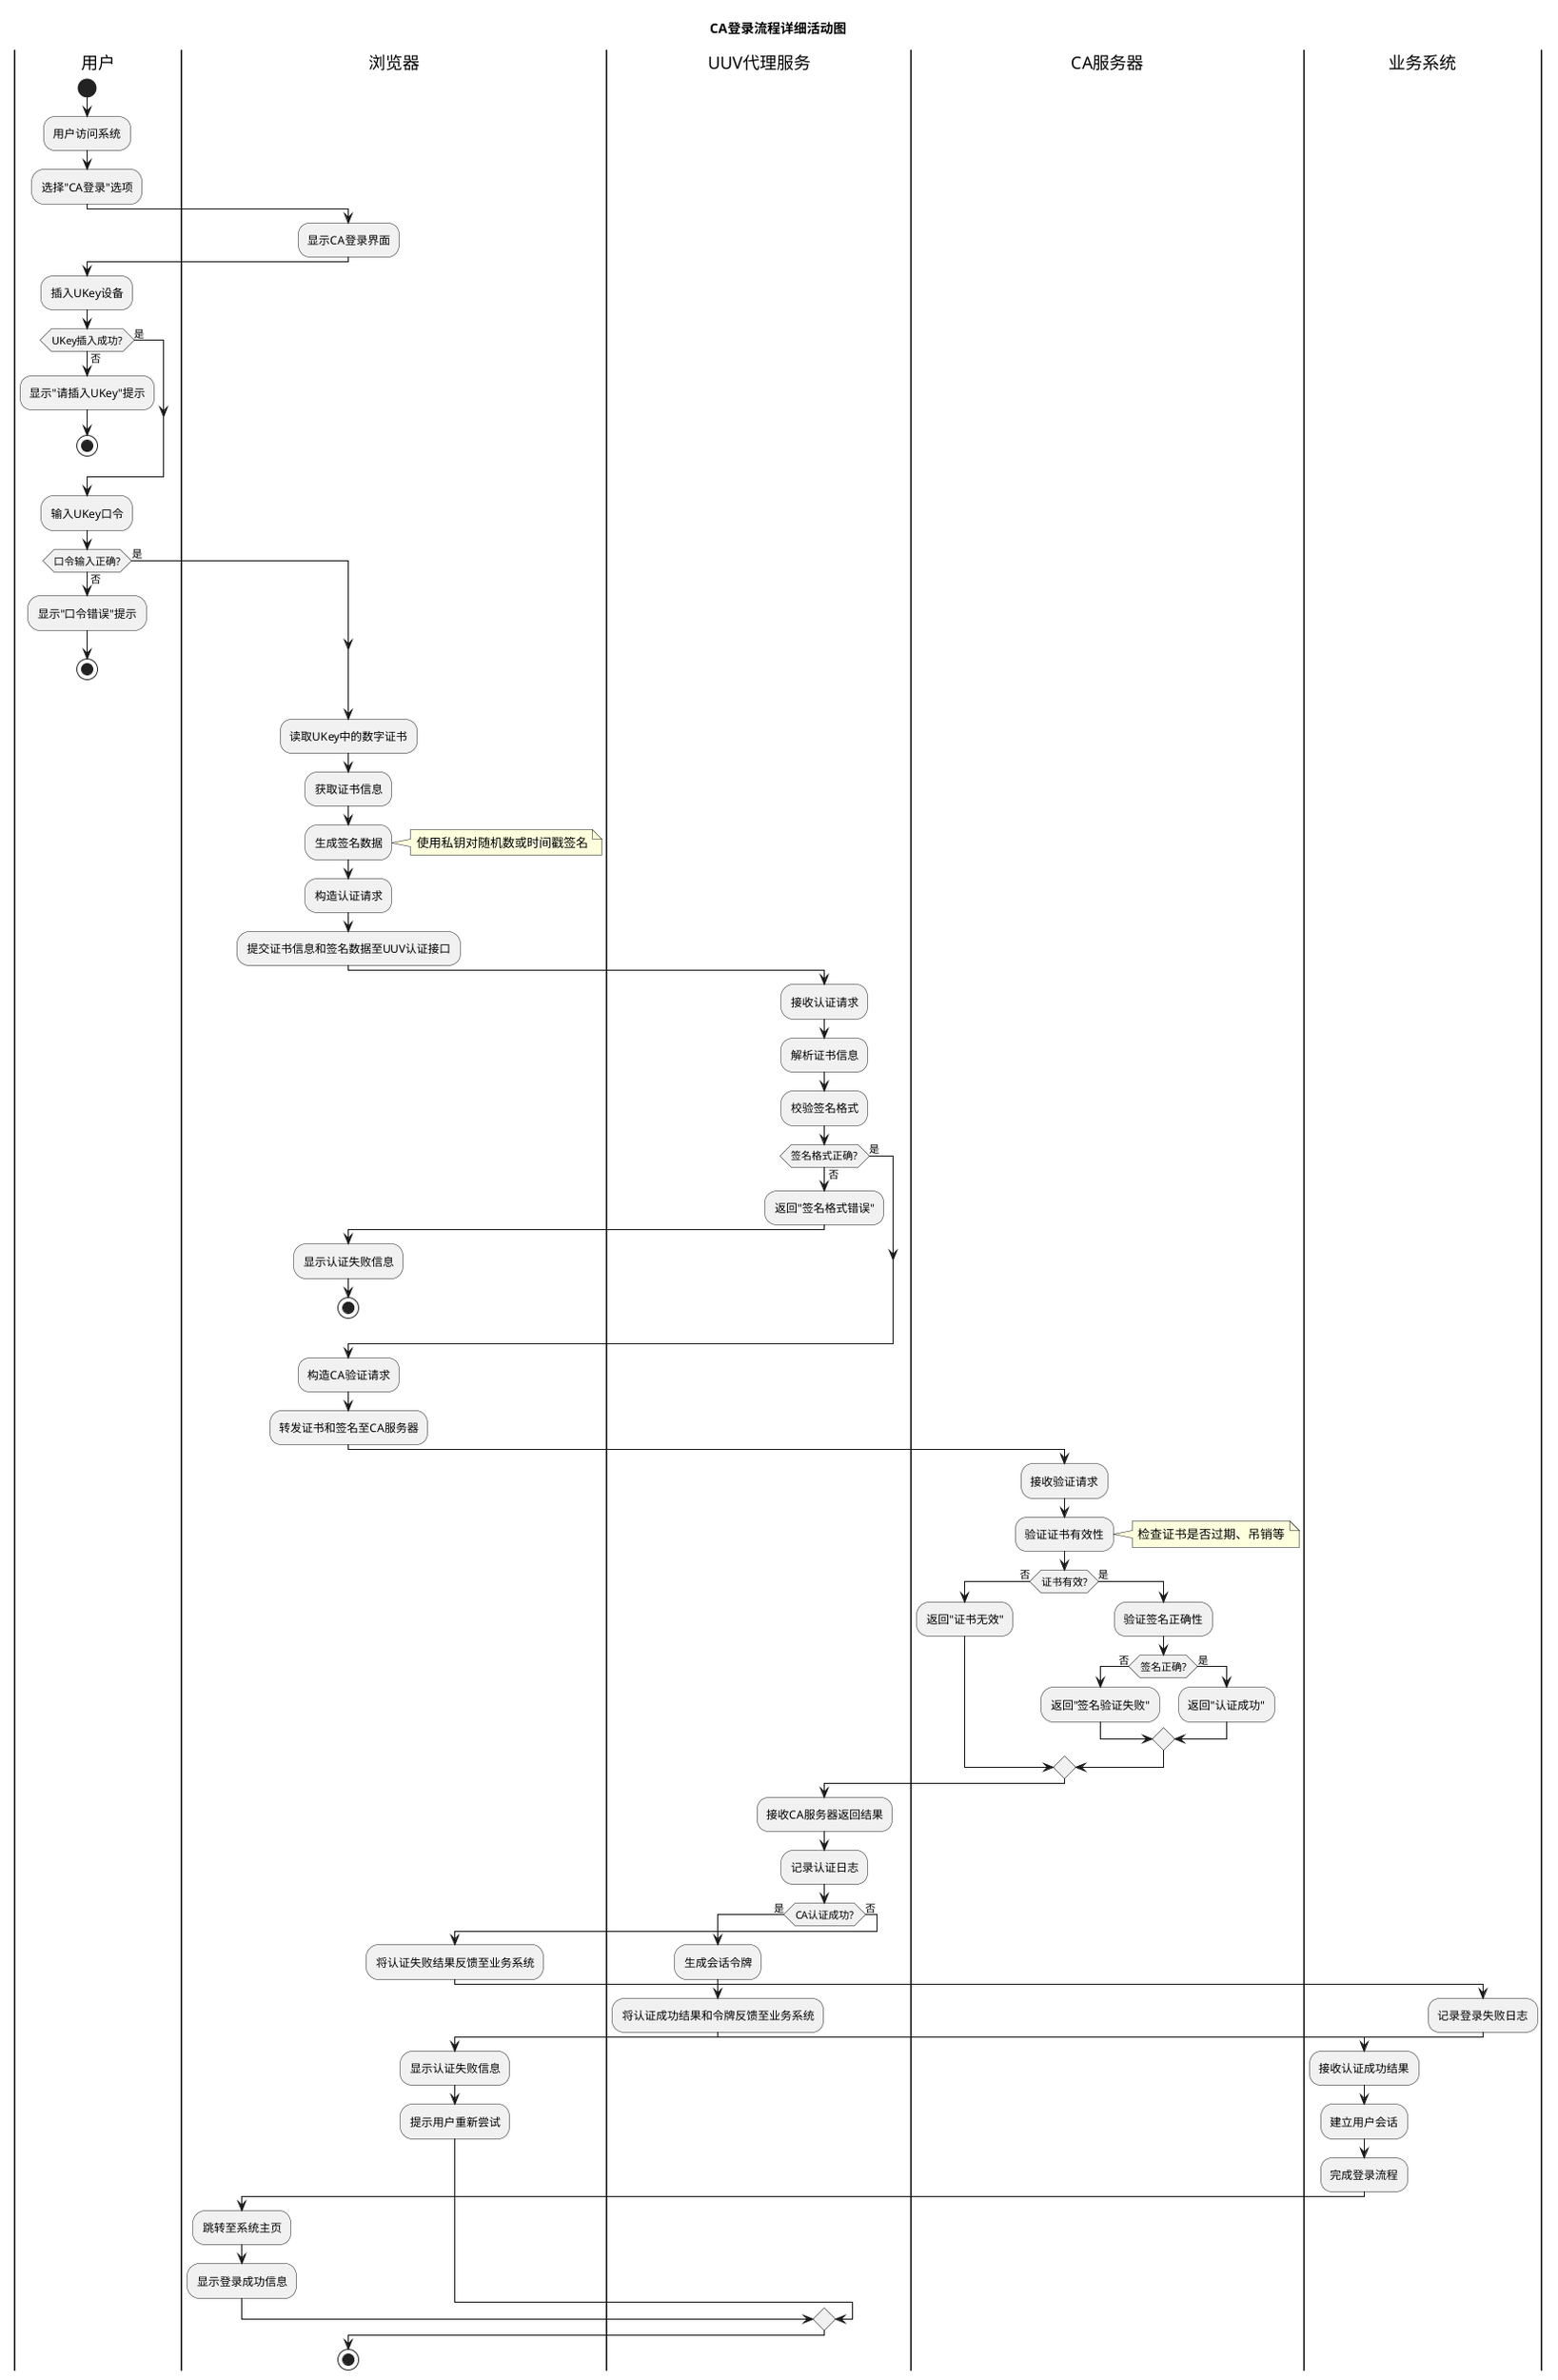 @startuml CA登录流程详细活动图
!define RECTANGLE class

title CA登录流程详细活动图

|用户|
start
:用户访问系统;
:选择"CA登录"选项;

|浏览器|
:显示CA登录界面;

|用户|
:插入UKey设备;
if (UKey插入成功?) then (否)
  :显示"请插入UKey"提示;
  stop
else (是)
endif

:输入UKey口令;
if (口令输入正确?) then (否)
  :显示"口令错误"提示;
  stop
else (是)
endif

|浏览器|
:读取UKey中的数字证书;
:获取证书信息;
:生成签名数据;
note right: 使用私钥对随机数或时间戳签名

:构造认证请求;
:提交证书信息和签名数据至UUV认证接口;

|UUV代理服务|
:接收认证请求;
:解析证书信息;
:校验签名格式;

if (签名格式正确?) then (否)
  :返回"签名格式错误";
  |浏览器|
  :显示认证失败信息;
  stop
else (是)
endif

:构造CA验证请求;
:转发证书和签名至CA服务器;

|CA服务器|
:接收验证请求;
:验证证书有效性;
note right: 检查证书是否过期、吊销等

if (证书有效?) then (否)
  :返回"证书无效";
else (是)
  :验证签名正确性;
  if (签名正确?) then (否)
    :返回"签名验证失败";
  else (是)
    :返回"认证成功";
  endif
endif

|UUV代理服务|
:接收CA服务器返回结果;
:记录认证日志;

if (CA认证成功?) then (是)
  :生成会话令牌;
  :将认证成功结果和令牌反馈至业务系统;
  
  |业务系统|
  :接收认证成功结果;
  :建立用户会话;
  :完成登录流程;
  
  |浏览器|
  :跳转至系统主页;
  :显示登录成功信息;
  
else (否)
  :将认证失败结果反馈至业务系统;
  
  |业务系统|
  :记录登录失败日志;
  
  |浏览器|
  :显示认证失败信息;
  :提示用户重新尝试;
endif

stop

@enduml
